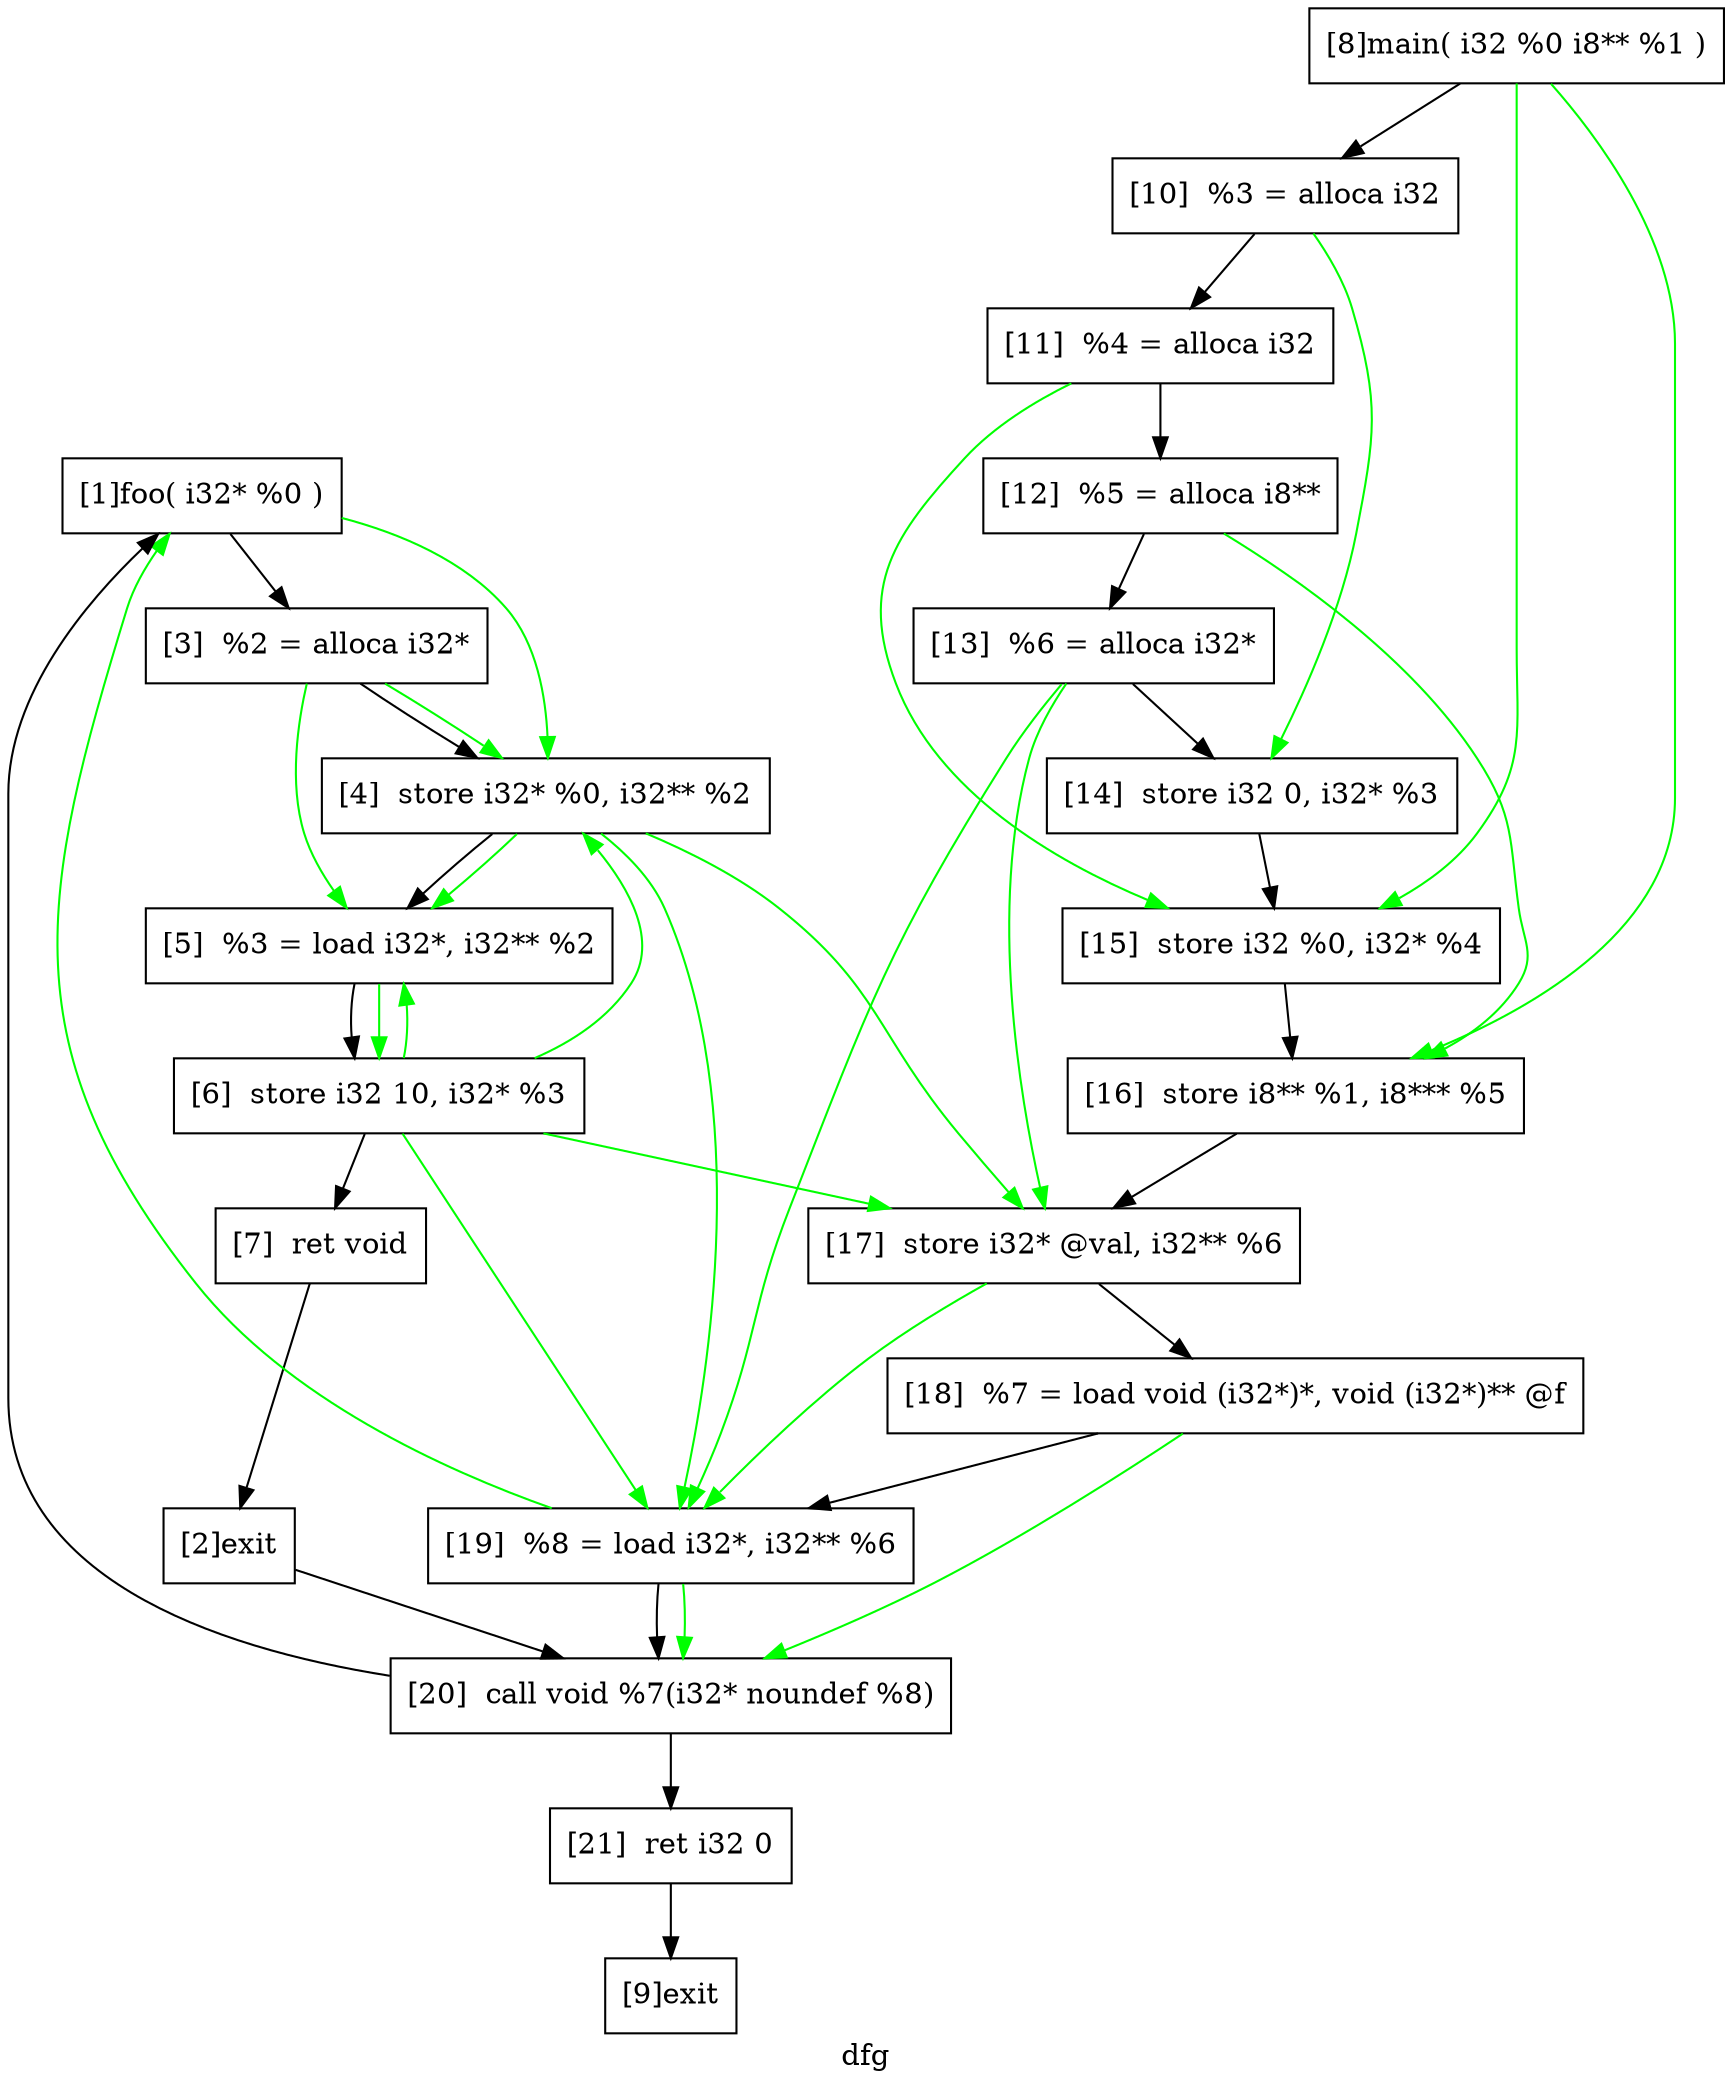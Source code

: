 digraph "dfg"{
	label="dfg";


	// Define the nodes
	N1 [shape=rectangle, color=black,label="[1]foo( i32* %0 )"];
	N2 [shape=rectangle, color=black,label="[2]exit"];
	N3 [shape=rectangle, color=black,label="[3]  %2 = alloca i32*"];
	N4 [shape=rectangle, color=black,label="[4]  store i32* %0, i32** %2"];
	N5 [shape=rectangle, color=black,label="[5]  %3 = load i32*, i32** %2"];
	N6 [shape=rectangle, color=black,label="[6]  store i32 10, i32* %3"];
	N7 [shape=rectangle, color=black,label="[7]  ret void"];
	N8 [shape=rectangle, color=black,label="[8]main( i32 %0 i8** %1 )"];
	N9 [shape=rectangle, color=black,label="[9]exit"];
	N10 [shape=rectangle, color=black,label="[10]  %3 = alloca i32"];
	N11 [shape=rectangle, color=black,label="[11]  %4 = alloca i32"];
	N12 [shape=rectangle, color=black,label="[12]  %5 = alloca i8**"];
	N13 [shape=rectangle, color=black,label="[13]  %6 = alloca i32*"];
	N14 [shape=rectangle, color=black,label="[14]  store i32 0, i32* %3"];
	N15 [shape=rectangle, color=black,label="[15]  store i32 %0, i32* %4"];
	N16 [shape=rectangle, color=black,label="[16]  store i8** %1, i8*** %5"];
	N17 [shape=rectangle, color=black,label="[17]  store i32* @val, i32** %6"];
	N18 [shape=rectangle, color=black,label="[18]  %7 = load void (i32*)*, void (i32*)** @f"];
	N19 [shape=rectangle, color=black,label="[19]  %8 = load i32*, i32** %6"];
	N20 [shape=rectangle, color=black,label="[20]  call void %7(i32* noundef %8)"];
	N21 [shape=rectangle, color=black,label="[21]  ret i32 0"];


	// Define the edges
	N1 -> N3[color=black,label=""];
	N1 -> N4[color=green,label=""];
	N2 -> N20[color=black,label=""];
	N3 -> N4[color=black,label=""];
	N3 -> N4[color=green,label=""];
	N3 -> N5[color=green,label=""];
	N4 -> N5[color=black,label=""];
	N4 -> N5[color=green,label=""];
	N4 -> N17[color=green,label=""];
	N4 -> N19[color=green,label=""];
	N5 -> N6[color=black,label=""];
	N5 -> N6[color=green,label=""];
	N6 -> N4[color=green,label=""];
	N6 -> N5[color=green,label=""];
	N6 -> N7[color=black,label=""];
	N6 -> N17[color=green,label=""];
	N6 -> N19[color=green,label=""];
	N7 -> N2[color=black,label=""];
	N8 -> N10[color=black,label=""];
	N8 -> N15[color=green,label=""];
	N8 -> N16[color=green,label=""];
	N10 -> N11[color=black,label=""];
	N10 -> N14[color=green,label=""];
	N11 -> N12[color=black,label=""];
	N11 -> N15[color=green,label=""];
	N12 -> N13[color=black,label=""];
	N12 -> N16[color=green,label=""];
	N13 -> N14[color=black,label=""];
	N13 -> N17[color=green,label=""];
	N13 -> N19[color=green,label=""];
	N14 -> N15[color=black,label=""];
	N15 -> N16[color=black,label=""];
	N16 -> N17[color=black,label=""];
	N17 -> N18[color=black,label=""];
	N17 -> N19[color=green,label=""];
	N18 -> N19[color=black,label=""];
	N18 -> N20[color=green,label=""];
	N19 -> N1[color=green,label=""];
	N19 -> N20[color=black,label=""];
	N19 -> N20[color=green,label=""];
	N20 -> N1[color=black,label=""];
	N20 -> N21[color=black,label=""];
	N21 -> N9[color=black,label=""];
}

